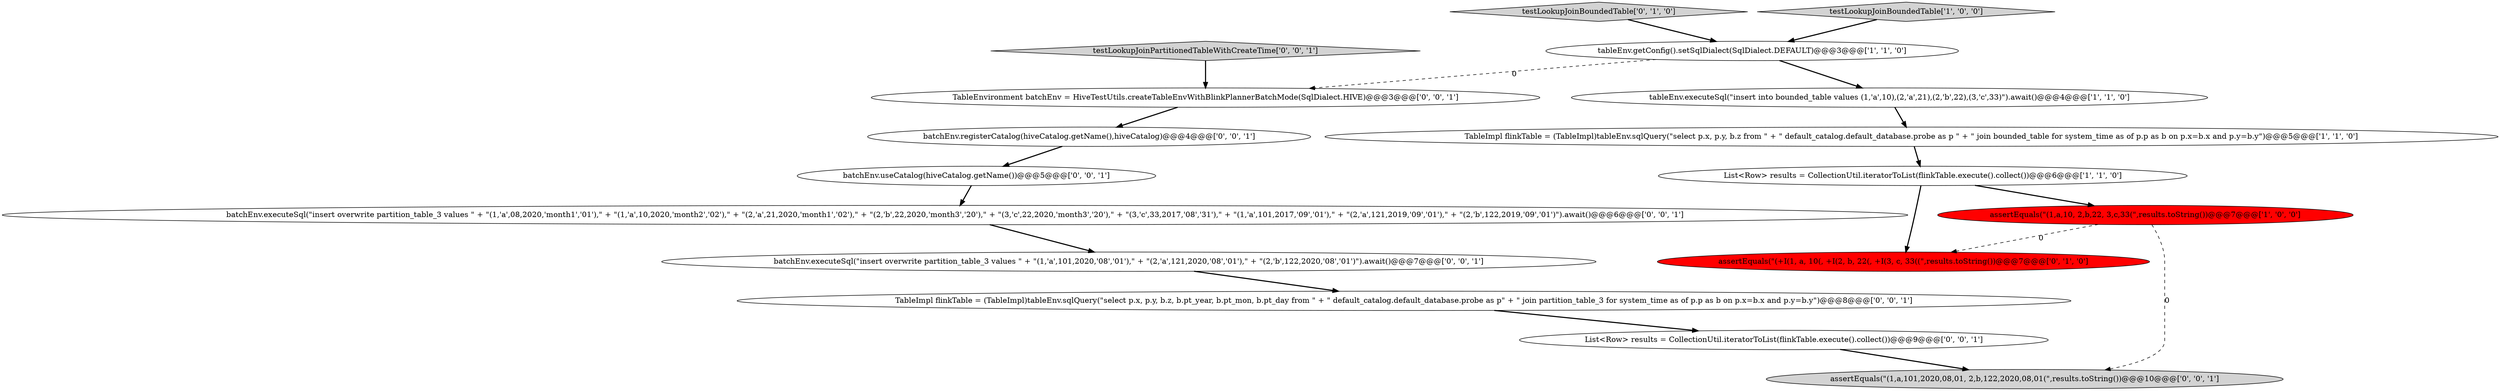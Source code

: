 digraph {
9 [style = filled, label = "batchEnv.executeSql(\"insert overwrite partition_table_3 values \" + \"(1,'a',08,2020,'month1','01'),\" + \"(1,'a',10,2020,'month2','02'),\" + \"(2,'a',21,2020,'month1','02'),\" + \"(2,'b',22,2020,'month3','20'),\" + \"(3,'c',22,2020,'month3','20'),\" + \"(3,'c',33,2017,'08','31'),\" + \"(1,'a',101,2017,'09','01'),\" + \"(2,'a',121,2019,'09','01'),\" + \"(2,'b',122,2019,'09','01')\").await()@@@6@@@['0', '0', '1']", fillcolor = white, shape = ellipse image = "AAA0AAABBB3BBB"];
7 [style = filled, label = "testLookupJoinBoundedTable['0', '1', '0']", fillcolor = lightgray, shape = diamond image = "AAA0AAABBB2BBB"];
1 [style = filled, label = "tableEnv.executeSql(\"insert into bounded_table values (1,'a',10),(2,'a',21),(2,'b',22),(3,'c',33)\").await()@@@4@@@['1', '1', '0']", fillcolor = white, shape = ellipse image = "AAA0AAABBB1BBB"];
10 [style = filled, label = "TableImpl flinkTable = (TableImpl)tableEnv.sqlQuery(\"select p.x, p.y, b.z, b.pt_year, b.pt_mon, b.pt_day from \" + \" default_catalog.default_database.probe as p\" + \" join partition_table_3 for system_time as of p.p as b on p.x=b.x and p.y=b.y\")@@@8@@@['0', '0', '1']", fillcolor = white, shape = ellipse image = "AAA0AAABBB3BBB"];
3 [style = filled, label = "List<Row> results = CollectionUtil.iteratorToList(flinkTable.execute().collect())@@@6@@@['1', '1', '0']", fillcolor = white, shape = ellipse image = "AAA0AAABBB1BBB"];
6 [style = filled, label = "assertEquals(\"(+I(1, a, 10(, +I(2, b, 22(, +I(3, c, 33((\",results.toString())@@@7@@@['0', '1', '0']", fillcolor = red, shape = ellipse image = "AAA1AAABBB2BBB"];
15 [style = filled, label = "testLookupJoinPartitionedTableWithCreateTime['0', '0', '1']", fillcolor = lightgray, shape = diamond image = "AAA0AAABBB3BBB"];
16 [style = filled, label = "batchEnv.useCatalog(hiveCatalog.getName())@@@5@@@['0', '0', '1']", fillcolor = white, shape = ellipse image = "AAA0AAABBB3BBB"];
0 [style = filled, label = "tableEnv.getConfig().setSqlDialect(SqlDialect.DEFAULT)@@@3@@@['1', '1', '0']", fillcolor = white, shape = ellipse image = "AAA0AAABBB1BBB"];
11 [style = filled, label = "assertEquals(\"(1,a,101,2020,08,01, 2,b,122,2020,08,01(\",results.toString())@@@10@@@['0', '0', '1']", fillcolor = lightgray, shape = ellipse image = "AAA0AAABBB3BBB"];
13 [style = filled, label = "batchEnv.executeSql(\"insert overwrite partition_table_3 values \" + \"(1,'a',101,2020,'08','01'),\" + \"(2,'a',121,2020,'08','01'),\" + \"(2,'b',122,2020,'08','01')\").await()@@@7@@@['0', '0', '1']", fillcolor = white, shape = ellipse image = "AAA0AAABBB3BBB"];
5 [style = filled, label = "TableImpl flinkTable = (TableImpl)tableEnv.sqlQuery(\"select p.x, p.y, b.z from \" + \" default_catalog.default_database.probe as p \" + \" join bounded_table for system_time as of p.p as b on p.x=b.x and p.y=b.y\")@@@5@@@['1', '1', '0']", fillcolor = white, shape = ellipse image = "AAA0AAABBB1BBB"];
14 [style = filled, label = "List<Row> results = CollectionUtil.iteratorToList(flinkTable.execute().collect())@@@9@@@['0', '0', '1']", fillcolor = white, shape = ellipse image = "AAA0AAABBB3BBB"];
8 [style = filled, label = "TableEnvironment batchEnv = HiveTestUtils.createTableEnvWithBlinkPlannerBatchMode(SqlDialect.HIVE)@@@3@@@['0', '0', '1']", fillcolor = white, shape = ellipse image = "AAA0AAABBB3BBB"];
2 [style = filled, label = "testLookupJoinBoundedTable['1', '0', '0']", fillcolor = lightgray, shape = diamond image = "AAA0AAABBB1BBB"];
12 [style = filled, label = "batchEnv.registerCatalog(hiveCatalog.getName(),hiveCatalog)@@@4@@@['0', '0', '1']", fillcolor = white, shape = ellipse image = "AAA0AAABBB3BBB"];
4 [style = filled, label = "assertEquals(\"(1,a,10, 2,b,22, 3,c,33(\",results.toString())@@@7@@@['1', '0', '0']", fillcolor = red, shape = ellipse image = "AAA1AAABBB1BBB"];
1->5 [style = bold, label=""];
5->3 [style = bold, label=""];
13->10 [style = bold, label=""];
0->8 [style = dashed, label="0"];
3->6 [style = bold, label=""];
16->9 [style = bold, label=""];
2->0 [style = bold, label=""];
7->0 [style = bold, label=""];
12->16 [style = bold, label=""];
4->11 [style = dashed, label="0"];
4->6 [style = dashed, label="0"];
10->14 [style = bold, label=""];
14->11 [style = bold, label=""];
3->4 [style = bold, label=""];
0->1 [style = bold, label=""];
15->8 [style = bold, label=""];
8->12 [style = bold, label=""];
9->13 [style = bold, label=""];
}
